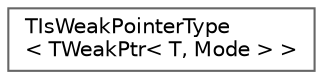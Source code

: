 digraph "Graphical Class Hierarchy"
{
 // INTERACTIVE_SVG=YES
 // LATEX_PDF_SIZE
  bgcolor="transparent";
  edge [fontname=Helvetica,fontsize=10,labelfontname=Helvetica,labelfontsize=10];
  node [fontname=Helvetica,fontsize=10,shape=box,height=0.2,width=0.4];
  rankdir="LR";
  Node0 [id="Node000000",label="TIsWeakPointerType\l\< TWeakPtr\< T, Mode \> \>",height=0.2,width=0.4,color="grey40", fillcolor="white", style="filled",URL="$d8/d2d/structTIsWeakPointerType_3_01TWeakPtr_3_01T_00_01Mode_01_4_01_4.html",tooltip=" "];
}

